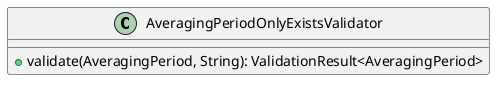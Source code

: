 @startuml

    class AveragingPeriodOnlyExistsValidator [[AveragingPeriodOnlyExistsValidator.html]] {
        +validate(AveragingPeriod, String): ValidationResult<AveragingPeriod>
    }

@enduml
